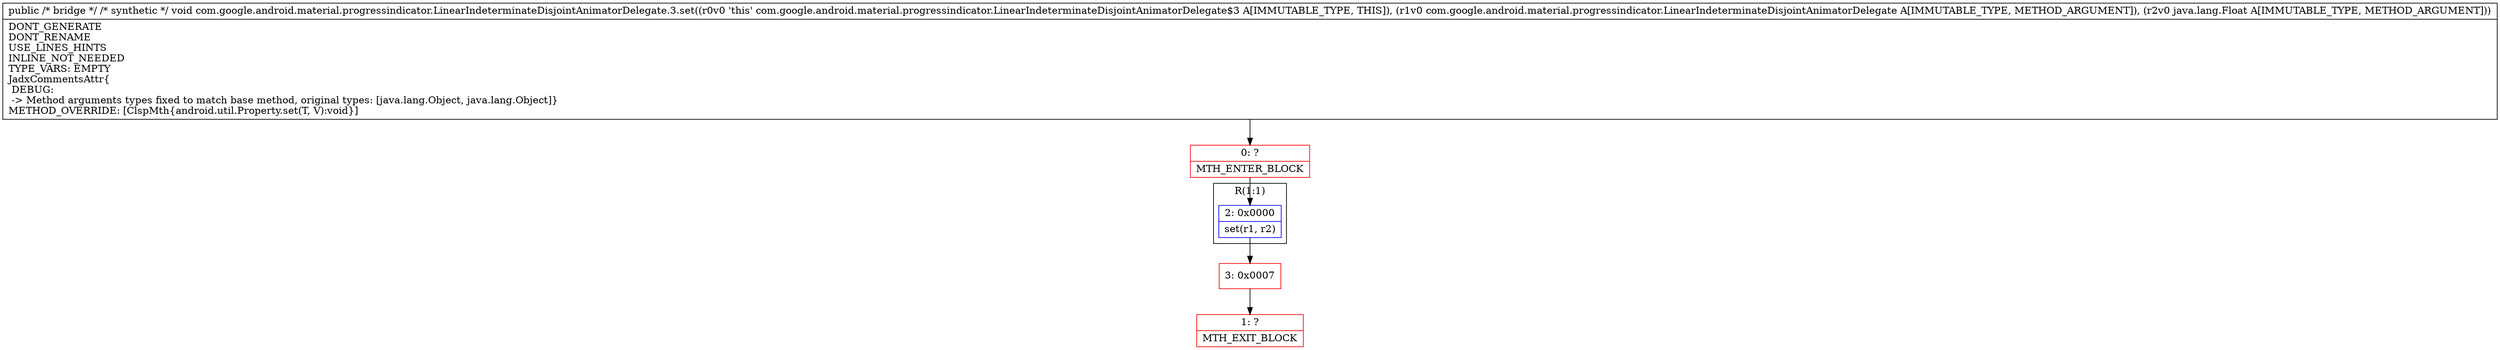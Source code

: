 digraph "CFG forcom.google.android.material.progressindicator.LinearIndeterminateDisjointAnimatorDelegate.3.set(Ljava\/lang\/Object;Ljava\/lang\/Object;)V" {
subgraph cluster_Region_1583349712 {
label = "R(1:1)";
node [shape=record,color=blue];
Node_2 [shape=record,label="{2\:\ 0x0000|set(r1, r2)\l}"];
}
Node_0 [shape=record,color=red,label="{0\:\ ?|MTH_ENTER_BLOCK\l}"];
Node_3 [shape=record,color=red,label="{3\:\ 0x0007}"];
Node_1 [shape=record,color=red,label="{1\:\ ?|MTH_EXIT_BLOCK\l}"];
MethodNode[shape=record,label="{public \/* bridge *\/ \/* synthetic *\/ void com.google.android.material.progressindicator.LinearIndeterminateDisjointAnimatorDelegate.3.set((r0v0 'this' com.google.android.material.progressindicator.LinearIndeterminateDisjointAnimatorDelegate$3 A[IMMUTABLE_TYPE, THIS]), (r1v0 com.google.android.material.progressindicator.LinearIndeterminateDisjointAnimatorDelegate A[IMMUTABLE_TYPE, METHOD_ARGUMENT]), (r2v0 java.lang.Float A[IMMUTABLE_TYPE, METHOD_ARGUMENT]))  | DONT_GENERATE\lDONT_RENAME\lUSE_LINES_HINTS\lINLINE_NOT_NEEDED\lTYPE_VARS: EMPTY\lJadxCommentsAttr\{\l DEBUG: \l \-\> Method arguments types fixed to match base method, original types: [java.lang.Object, java.lang.Object]\}\lMETHOD_OVERRIDE: [ClspMth\{android.util.Property.set(T, V):void\}]\l}"];
MethodNode -> Node_0;Node_2 -> Node_3;
Node_0 -> Node_2;
Node_3 -> Node_1;
}

